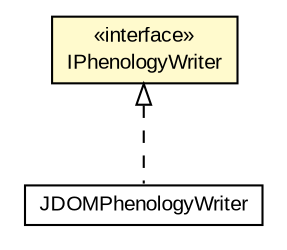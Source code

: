 #!/usr/local/bin/dot
#
# Class diagram 
# Generated by UMLGraph version R5_6-24-gf6e263 (http://www.umlgraph.org/)
#

digraph G {
	edge [fontname="arial",fontsize=10,labelfontname="arial",labelfontsize=10];
	node [fontname="arial",fontsize=10,shape=plaintext];
	nodesep=0.25;
	ranksep=0.5;
	// edu.arizona.biosemantics.semanticmarkup.markupelement.phenology.io.IPhenologyWriter
	c87465 [label=<<table title="edu.arizona.biosemantics.semanticmarkup.markupelement.phenology.io.IPhenologyWriter" border="0" cellborder="1" cellspacing="0" cellpadding="2" port="p" bgcolor="lemonChiffon" href="./IPhenologyWriter.html">
		<tr><td><table border="0" cellspacing="0" cellpadding="1">
<tr><td align="center" balign="center"> &#171;interface&#187; </td></tr>
<tr><td align="center" balign="center"> IPhenologyWriter </td></tr>
		</table></td></tr>
		</table>>, URL="./IPhenologyWriter.html", fontname="arial", fontcolor="black", fontsize=10.0];
	// edu.arizona.biosemantics.semanticmarkup.markupelement.phenology.io.lib.JDOMPhenologyWriter
	c87467 [label=<<table title="edu.arizona.biosemantics.semanticmarkup.markupelement.phenology.io.lib.JDOMPhenologyWriter" border="0" cellborder="1" cellspacing="0" cellpadding="2" port="p" href="./lib/JDOMPhenologyWriter.html">
		<tr><td><table border="0" cellspacing="0" cellpadding="1">
<tr><td align="center" balign="center"> JDOMPhenologyWriter </td></tr>
		</table></td></tr>
		</table>>, URL="./lib/JDOMPhenologyWriter.html", fontname="arial", fontcolor="black", fontsize=10.0];
	//edu.arizona.biosemantics.semanticmarkup.markupelement.phenology.io.lib.JDOMPhenologyWriter implements edu.arizona.biosemantics.semanticmarkup.markupelement.phenology.io.IPhenologyWriter
	c87465:p -> c87467:p [dir=back,arrowtail=empty,style=dashed];
}

